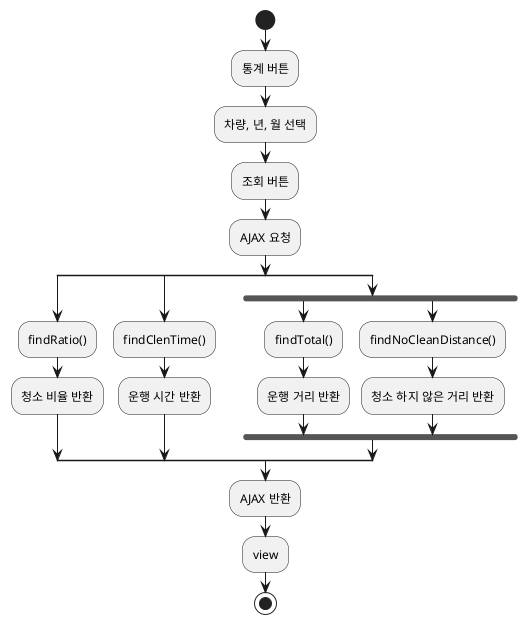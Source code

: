 @startuml
'https://plantuml.com/activity-diagram-beta

start
    :통계 버튼;
    :차량, 년, 월 선택;
    :조회 버튼;
    :AJAX 요청;
split
    :findRatio();
    :청소 비율 반환;
split again
    :findClenTime();
    :운행 시간 반환;
split again
    fork
        :findTotal();
        :운행 거리 반환;
    fork again
        :findNoCleanDistance();
        :청소 하지 않은 거리 반환;
    end fork
split end
:AJAX 반환;
:view;
stop
@enduml
